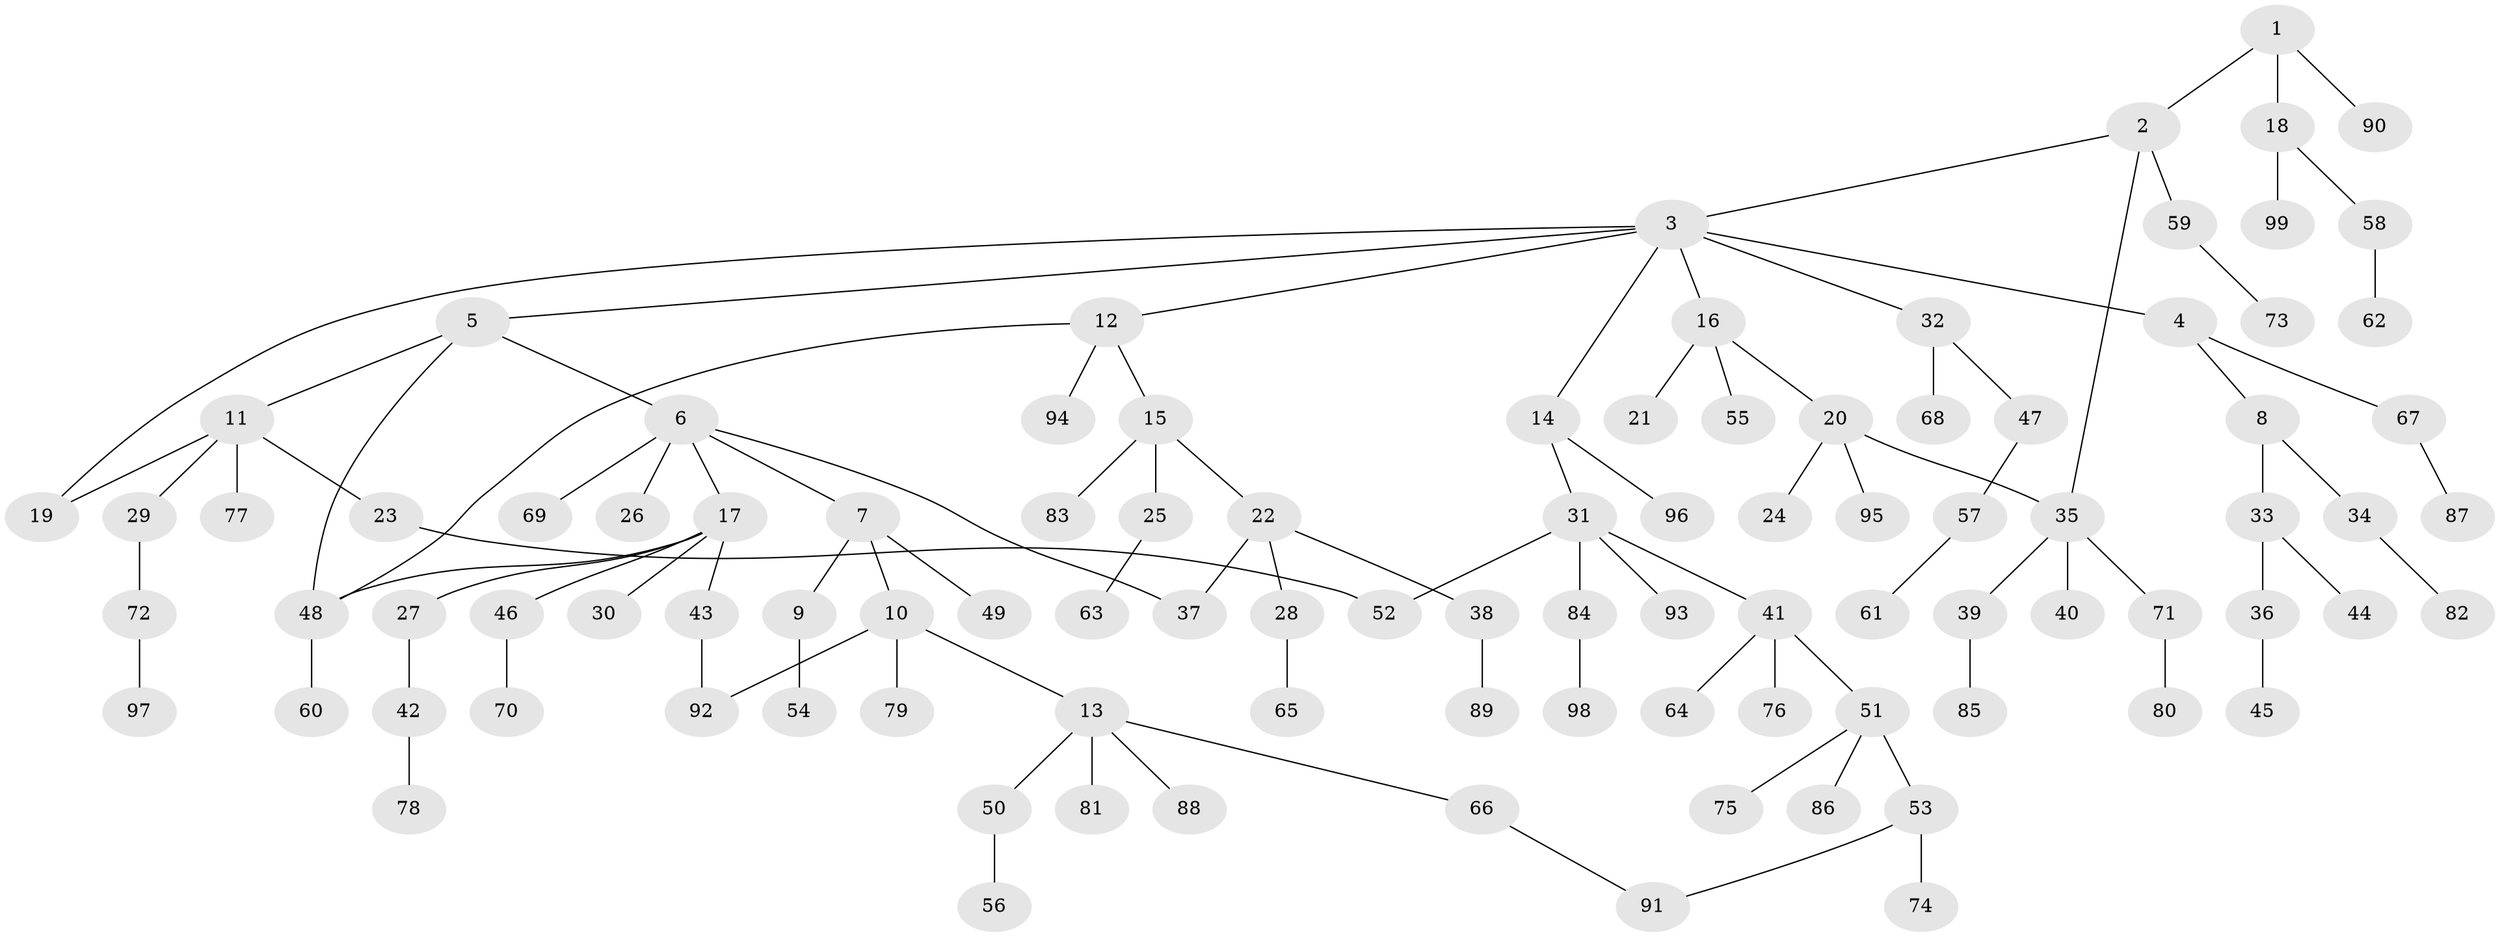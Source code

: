 // coarse degree distribution, {4: 0.12857142857142856, 9: 0.014285714285714285, 3: 0.11428571428571428, 6: 0.02857142857142857, 5: 0.04285714285714286, 2: 0.15714285714285714, 1: 0.5142857142857142}
// Generated by graph-tools (version 1.1) at 2025/23/03/03/25 07:23:33]
// undirected, 99 vertices, 106 edges
graph export_dot {
graph [start="1"]
  node [color=gray90,style=filled];
  1;
  2;
  3;
  4;
  5;
  6;
  7;
  8;
  9;
  10;
  11;
  12;
  13;
  14;
  15;
  16;
  17;
  18;
  19;
  20;
  21;
  22;
  23;
  24;
  25;
  26;
  27;
  28;
  29;
  30;
  31;
  32;
  33;
  34;
  35;
  36;
  37;
  38;
  39;
  40;
  41;
  42;
  43;
  44;
  45;
  46;
  47;
  48;
  49;
  50;
  51;
  52;
  53;
  54;
  55;
  56;
  57;
  58;
  59;
  60;
  61;
  62;
  63;
  64;
  65;
  66;
  67;
  68;
  69;
  70;
  71;
  72;
  73;
  74;
  75;
  76;
  77;
  78;
  79;
  80;
  81;
  82;
  83;
  84;
  85;
  86;
  87;
  88;
  89;
  90;
  91;
  92;
  93;
  94;
  95;
  96;
  97;
  98;
  99;
  1 -- 2;
  1 -- 18;
  1 -- 90;
  2 -- 3;
  2 -- 59;
  2 -- 35;
  3 -- 4;
  3 -- 5;
  3 -- 12;
  3 -- 14;
  3 -- 16;
  3 -- 32;
  3 -- 19;
  4 -- 8;
  4 -- 67;
  5 -- 6;
  5 -- 11;
  5 -- 48;
  6 -- 7;
  6 -- 17;
  6 -- 26;
  6 -- 69;
  6 -- 37;
  7 -- 9;
  7 -- 10;
  7 -- 49;
  8 -- 33;
  8 -- 34;
  9 -- 54;
  10 -- 13;
  10 -- 79;
  10 -- 92;
  11 -- 19;
  11 -- 23;
  11 -- 29;
  11 -- 77;
  12 -- 15;
  12 -- 94;
  12 -- 48;
  13 -- 50;
  13 -- 66;
  13 -- 81;
  13 -- 88;
  14 -- 31;
  14 -- 96;
  15 -- 22;
  15 -- 25;
  15 -- 83;
  16 -- 20;
  16 -- 21;
  16 -- 55;
  17 -- 27;
  17 -- 30;
  17 -- 43;
  17 -- 46;
  17 -- 48;
  18 -- 58;
  18 -- 99;
  20 -- 24;
  20 -- 35;
  20 -- 95;
  22 -- 28;
  22 -- 37;
  22 -- 38;
  23 -- 52;
  25 -- 63;
  27 -- 42;
  28 -- 65;
  29 -- 72;
  31 -- 41;
  31 -- 52;
  31 -- 84;
  31 -- 93;
  32 -- 47;
  32 -- 68;
  33 -- 36;
  33 -- 44;
  34 -- 82;
  35 -- 39;
  35 -- 40;
  35 -- 71;
  36 -- 45;
  38 -- 89;
  39 -- 85;
  41 -- 51;
  41 -- 64;
  41 -- 76;
  42 -- 78;
  43 -- 92;
  46 -- 70;
  47 -- 57;
  48 -- 60;
  50 -- 56;
  51 -- 53;
  51 -- 75;
  51 -- 86;
  53 -- 74;
  53 -- 91;
  57 -- 61;
  58 -- 62;
  59 -- 73;
  66 -- 91;
  67 -- 87;
  71 -- 80;
  72 -- 97;
  84 -- 98;
}
